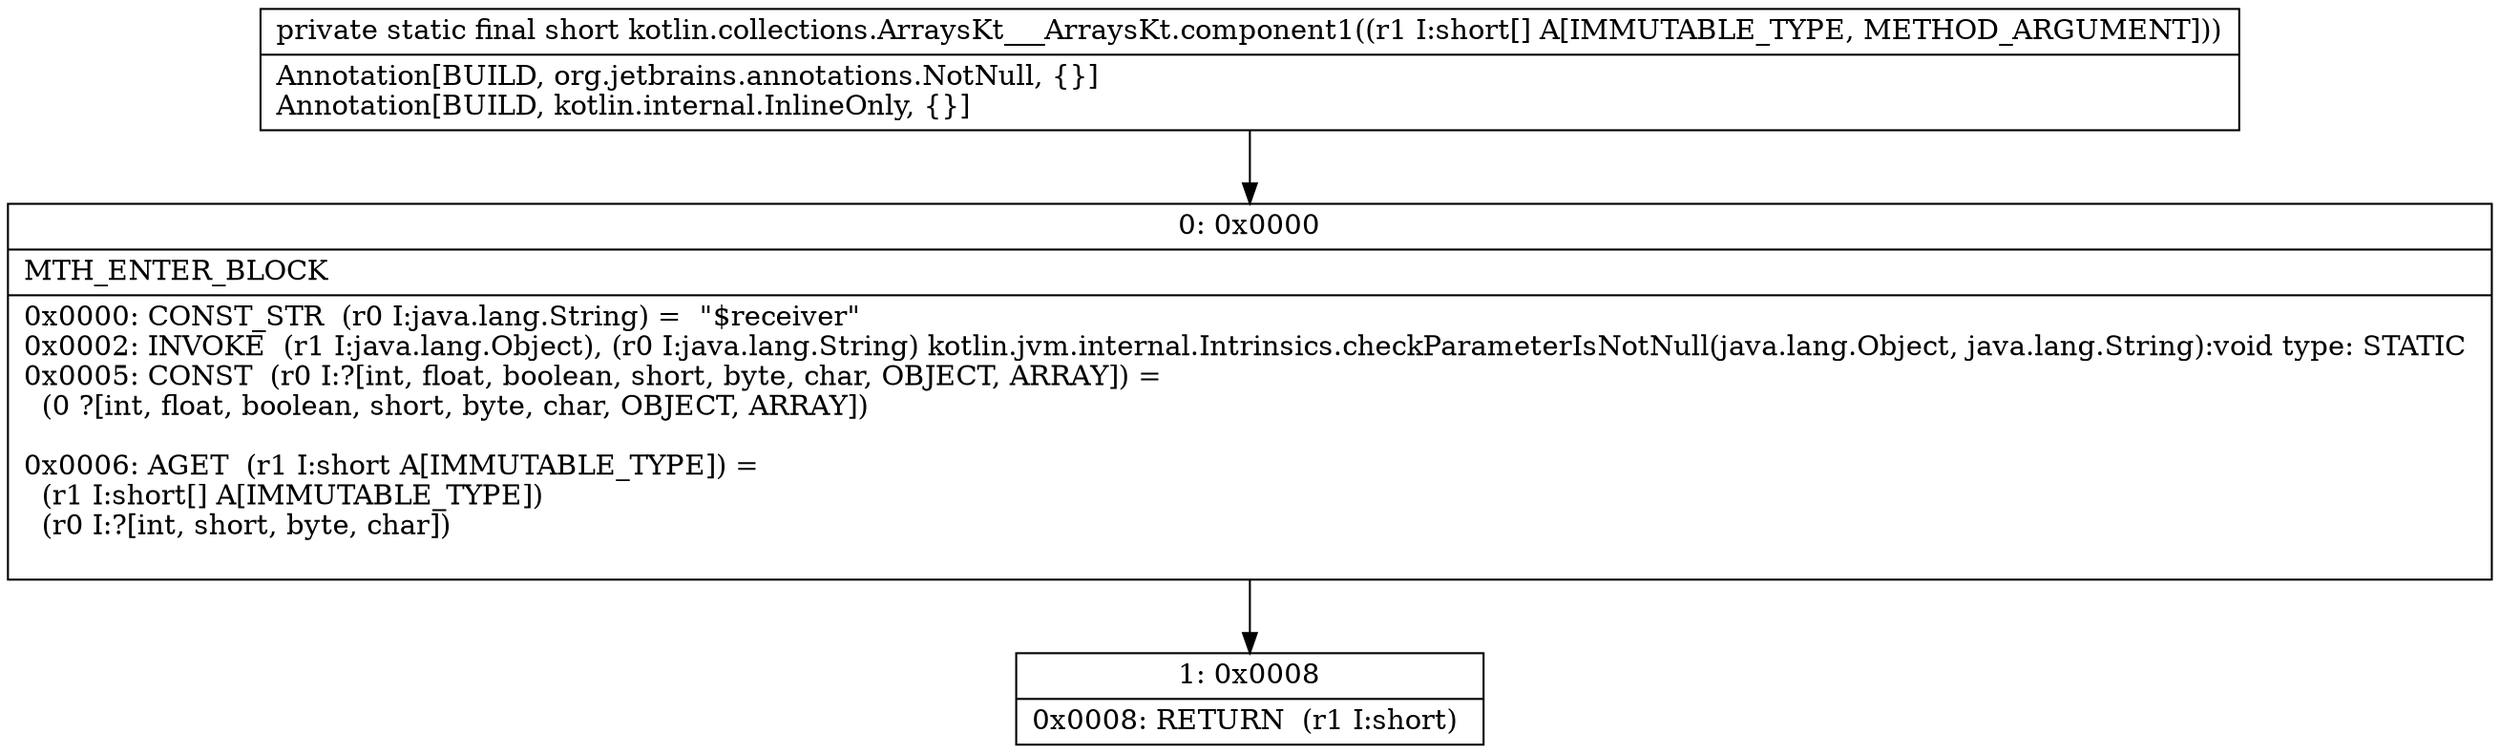 digraph "CFG forkotlin.collections.ArraysKt___ArraysKt.component1([S)S" {
Node_0 [shape=record,label="{0\:\ 0x0000|MTH_ENTER_BLOCK\l|0x0000: CONST_STR  (r0 I:java.lang.String) =  \"$receiver\" \l0x0002: INVOKE  (r1 I:java.lang.Object), (r0 I:java.lang.String) kotlin.jvm.internal.Intrinsics.checkParameterIsNotNull(java.lang.Object, java.lang.String):void type: STATIC \l0x0005: CONST  (r0 I:?[int, float, boolean, short, byte, char, OBJECT, ARRAY]) = \l  (0 ?[int, float, boolean, short, byte, char, OBJECT, ARRAY])\l \l0x0006: AGET  (r1 I:short A[IMMUTABLE_TYPE]) = \l  (r1 I:short[] A[IMMUTABLE_TYPE])\l  (r0 I:?[int, short, byte, char])\l \l}"];
Node_1 [shape=record,label="{1\:\ 0x0008|0x0008: RETURN  (r1 I:short) \l}"];
MethodNode[shape=record,label="{private static final short kotlin.collections.ArraysKt___ArraysKt.component1((r1 I:short[] A[IMMUTABLE_TYPE, METHOD_ARGUMENT]))  | Annotation[BUILD, org.jetbrains.annotations.NotNull, \{\}]\lAnnotation[BUILD, kotlin.internal.InlineOnly, \{\}]\l}"];
MethodNode -> Node_0;
Node_0 -> Node_1;
}

